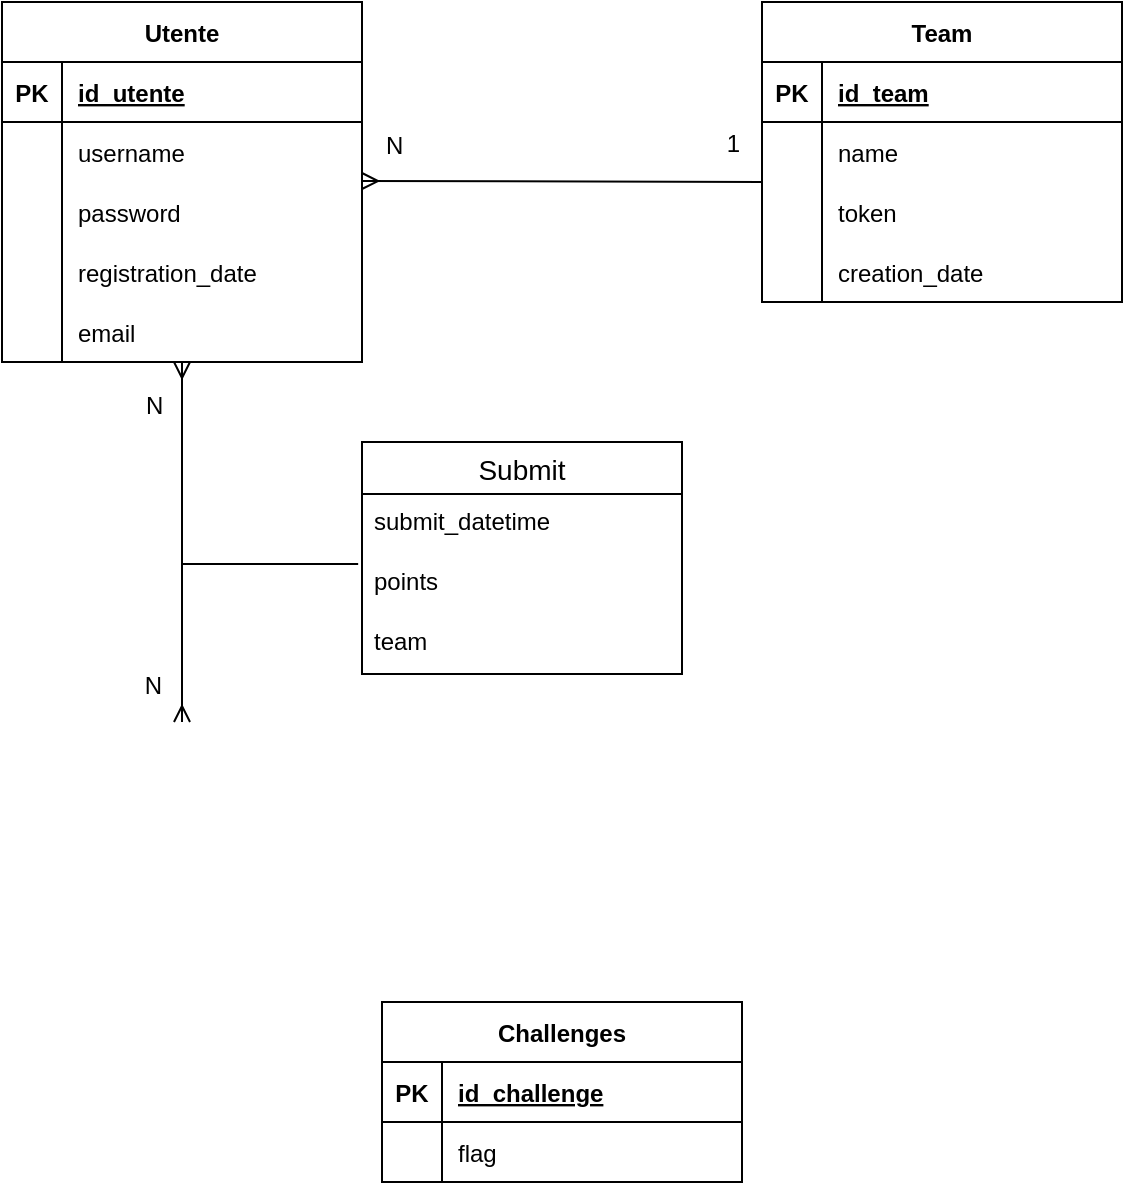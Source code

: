 <mxfile version="17.4.4" type="github">
  <diagram id="R2lEEEUBdFMjLlhIrx00" name="Page-1">
    <mxGraphModel dx="1422" dy="755" grid="1" gridSize="10" guides="1" tooltips="1" connect="1" arrows="1" fold="1" page="1" pageScale="1" pageWidth="850" pageHeight="1100" math="0" shadow="0" extFonts="Permanent Marker^https://fonts.googleapis.com/css?family=Permanent+Marker">
      <root>
        <mxCell id="0" />
        <mxCell id="1" parent="0" />
        <mxCell id="yDrpG6ZXYBAdKT8HltvP-22" value="" style="shape=partialRectangle;collapsible=0;dropTarget=0;pointerEvents=0;fillColor=none;points=[[0,0.5],[1,0.5]];portConstraint=eastwest;top=0;left=0;right=0;bottom=0;container=0;" parent="1" vertex="1">
          <mxGeometry x="100" y="230" width="170" height="30" as="geometry" />
        </mxCell>
        <mxCell id="yDrpG6ZXYBAdKT8HltvP-65" value="" style="group" parent="1" vertex="1" connectable="0">
          <mxGeometry x="80" y="80" width="180" height="180" as="geometry" />
        </mxCell>
        <mxCell id="C-vyLk0tnHw3VtMMgP7b-23" value="Utente" style="shape=table;startSize=30;container=1;collapsible=1;childLayout=tableLayout;fixedRows=1;rowLines=0;fontStyle=1;align=center;resizeLast=1;" parent="yDrpG6ZXYBAdKT8HltvP-65" vertex="1">
          <mxGeometry width="180" height="180" as="geometry" />
        </mxCell>
        <mxCell id="C-vyLk0tnHw3VtMMgP7b-24" value="" style="shape=partialRectangle;collapsible=0;dropTarget=0;pointerEvents=0;fillColor=none;points=[[0,0.5],[1,0.5]];portConstraint=eastwest;top=0;left=0;right=0;bottom=1;" parent="C-vyLk0tnHw3VtMMgP7b-23" vertex="1">
          <mxGeometry y="30" width="180" height="30" as="geometry" />
        </mxCell>
        <mxCell id="C-vyLk0tnHw3VtMMgP7b-25" value="PK" style="shape=partialRectangle;overflow=hidden;connectable=0;fillColor=none;top=0;left=0;bottom=0;right=0;fontStyle=1;" parent="C-vyLk0tnHw3VtMMgP7b-24" vertex="1">
          <mxGeometry width="30" height="30" as="geometry">
            <mxRectangle width="30" height="30" as="alternateBounds" />
          </mxGeometry>
        </mxCell>
        <mxCell id="C-vyLk0tnHw3VtMMgP7b-26" value="id_utente" style="shape=partialRectangle;overflow=hidden;connectable=0;fillColor=none;top=0;left=0;bottom=0;right=0;align=left;spacingLeft=6;fontStyle=5;" parent="C-vyLk0tnHw3VtMMgP7b-24" vertex="1">
          <mxGeometry x="30" width="150" height="30" as="geometry">
            <mxRectangle width="150" height="30" as="alternateBounds" />
          </mxGeometry>
        </mxCell>
        <mxCell id="C-vyLk0tnHw3VtMMgP7b-27" value="" style="shape=partialRectangle;collapsible=0;dropTarget=0;pointerEvents=0;fillColor=none;points=[[0,0.5],[1,0.5]];portConstraint=eastwest;top=0;left=0;right=0;bottom=0;" parent="C-vyLk0tnHw3VtMMgP7b-23" vertex="1">
          <mxGeometry y="60" width="180" height="30" as="geometry" />
        </mxCell>
        <mxCell id="C-vyLk0tnHw3VtMMgP7b-28" value="" style="shape=partialRectangle;overflow=hidden;connectable=0;fillColor=none;top=0;left=0;bottom=0;right=1;" parent="C-vyLk0tnHw3VtMMgP7b-27" vertex="1">
          <mxGeometry width="30" height="30" as="geometry">
            <mxRectangle width="30" height="30" as="alternateBounds" />
          </mxGeometry>
        </mxCell>
        <mxCell id="C-vyLk0tnHw3VtMMgP7b-29" value="username" style="shape=partialRectangle;overflow=hidden;connectable=0;fillColor=none;top=0;left=0;bottom=0;right=0;align=left;spacingLeft=6;" parent="C-vyLk0tnHw3VtMMgP7b-27" vertex="1">
          <mxGeometry x="30" width="150" height="30" as="geometry">
            <mxRectangle width="150" height="30" as="alternateBounds" />
          </mxGeometry>
        </mxCell>
        <mxCell id="yDrpG6ZXYBAdKT8HltvP-60" value="" style="group" parent="yDrpG6ZXYBAdKT8HltvP-65" vertex="1" connectable="0">
          <mxGeometry y="150" width="180" height="30" as="geometry" />
        </mxCell>
        <mxCell id="yDrpG6ZXYBAdKT8HltvP-23" value="" style="shape=partialRectangle;overflow=hidden;connectable=0;fillColor=none;top=0;left=0;bottom=0;right=1;" parent="yDrpG6ZXYBAdKT8HltvP-60" vertex="1">
          <mxGeometry width="30" height="30" as="geometry">
            <mxRectangle width="30" height="30" as="alternateBounds" />
          </mxGeometry>
        </mxCell>
        <mxCell id="yDrpG6ZXYBAdKT8HltvP-24" value="email" style="shape=partialRectangle;overflow=hidden;connectable=0;fillColor=none;top=0;left=0;bottom=0;right=0;align=left;spacingLeft=6;" parent="yDrpG6ZXYBAdKT8HltvP-60" vertex="1">
          <mxGeometry x="30" width="150" height="30" as="geometry">
            <mxRectangle width="220" height="30" as="alternateBounds" />
          </mxGeometry>
        </mxCell>
        <mxCell id="yDrpG6ZXYBAdKT8HltvP-62" value="" style="group" parent="yDrpG6ZXYBAdKT8HltvP-65" vertex="1" connectable="0">
          <mxGeometry y="120" width="180" height="30" as="geometry" />
        </mxCell>
        <mxCell id="yDrpG6ZXYBAdKT8HltvP-19" value="" style="shape=partialRectangle;collapsible=0;dropTarget=0;pointerEvents=0;fillColor=none;points=[[0,0.5],[1,0.5]];portConstraint=eastwest;top=0;left=0;right=0;bottom=0;container=0;" parent="yDrpG6ZXYBAdKT8HltvP-62" vertex="1">
          <mxGeometry width="180" height="30" as="geometry" />
        </mxCell>
        <mxCell id="yDrpG6ZXYBAdKT8HltvP-20" value="" style="shape=partialRectangle;overflow=hidden;connectable=0;fillColor=none;top=0;left=0;bottom=0;right=1;" parent="yDrpG6ZXYBAdKT8HltvP-62" vertex="1">
          <mxGeometry width="30" height="30" as="geometry">
            <mxRectangle width="30" height="30" as="alternateBounds" />
          </mxGeometry>
        </mxCell>
        <mxCell id="yDrpG6ZXYBAdKT8HltvP-21" value="registration_date" style="shape=partialRectangle;overflow=hidden;connectable=0;fillColor=none;top=0;left=0;bottom=0;right=0;align=left;spacingLeft=6;" parent="yDrpG6ZXYBAdKT8HltvP-62" vertex="1">
          <mxGeometry x="30" width="150" height="30" as="geometry">
            <mxRectangle width="220" height="30" as="alternateBounds" />
          </mxGeometry>
        </mxCell>
        <mxCell id="yDrpG6ZXYBAdKT8HltvP-63" value="" style="group" parent="yDrpG6ZXYBAdKT8HltvP-65" vertex="1" connectable="0">
          <mxGeometry y="90" width="180" height="30" as="geometry" />
        </mxCell>
        <mxCell id="yDrpG6ZXYBAdKT8HltvP-16" value="" style="shape=partialRectangle;collapsible=0;dropTarget=0;pointerEvents=0;fillColor=none;points=[[0,0.5],[1,0.5]];portConstraint=eastwest;top=0;left=0;right=0;bottom=0;container=0;" parent="yDrpG6ZXYBAdKT8HltvP-63" vertex="1">
          <mxGeometry width="180" height="30" as="geometry" />
        </mxCell>
        <mxCell id="yDrpG6ZXYBAdKT8HltvP-17" value="" style="shape=partialRectangle;overflow=hidden;connectable=0;fillColor=none;top=0;left=0;bottom=0;right=1;" parent="yDrpG6ZXYBAdKT8HltvP-63" vertex="1">
          <mxGeometry width="30" height="30" as="geometry">
            <mxRectangle width="30" height="30" as="alternateBounds" />
          </mxGeometry>
        </mxCell>
        <mxCell id="yDrpG6ZXYBAdKT8HltvP-18" value="password" style="shape=partialRectangle;overflow=hidden;connectable=0;fillColor=none;top=0;left=0;bottom=0;right=0;align=left;spacingLeft=6;" parent="yDrpG6ZXYBAdKT8HltvP-63" vertex="1">
          <mxGeometry x="30" width="150" height="30" as="geometry">
            <mxRectangle width="220" height="30" as="alternateBounds" />
          </mxGeometry>
        </mxCell>
        <mxCell id="yDrpG6ZXYBAdKT8HltvP-85" value="" style="group" parent="1" vertex="1" connectable="0">
          <mxGeometry x="460" y="80" width="180" height="150" as="geometry" />
        </mxCell>
        <mxCell id="yDrpG6ZXYBAdKT8HltvP-67" value="Team" style="shape=table;startSize=30;container=1;collapsible=1;childLayout=tableLayout;fixedRows=1;rowLines=0;fontStyle=1;align=center;resizeLast=1;" parent="yDrpG6ZXYBAdKT8HltvP-85" vertex="1">
          <mxGeometry width="180" height="150" as="geometry" />
        </mxCell>
        <mxCell id="yDrpG6ZXYBAdKT8HltvP-68" value="" style="shape=partialRectangle;collapsible=0;dropTarget=0;pointerEvents=0;fillColor=none;points=[[0,0.5],[1,0.5]];portConstraint=eastwest;top=0;left=0;right=0;bottom=1;" parent="yDrpG6ZXYBAdKT8HltvP-67" vertex="1">
          <mxGeometry y="30" width="180" height="30" as="geometry" />
        </mxCell>
        <mxCell id="yDrpG6ZXYBAdKT8HltvP-69" value="PK" style="shape=partialRectangle;overflow=hidden;connectable=0;fillColor=none;top=0;left=0;bottom=0;right=0;fontStyle=1;" parent="yDrpG6ZXYBAdKT8HltvP-68" vertex="1">
          <mxGeometry width="30" height="30" as="geometry">
            <mxRectangle width="30" height="30" as="alternateBounds" />
          </mxGeometry>
        </mxCell>
        <mxCell id="yDrpG6ZXYBAdKT8HltvP-70" value="id_team" style="shape=partialRectangle;overflow=hidden;connectable=0;fillColor=none;top=0;left=0;bottom=0;right=0;align=left;spacingLeft=6;fontStyle=5;" parent="yDrpG6ZXYBAdKT8HltvP-68" vertex="1">
          <mxGeometry x="30" width="150" height="30" as="geometry">
            <mxRectangle width="150" height="30" as="alternateBounds" />
          </mxGeometry>
        </mxCell>
        <mxCell id="yDrpG6ZXYBAdKT8HltvP-71" value="" style="shape=partialRectangle;collapsible=0;dropTarget=0;pointerEvents=0;fillColor=none;points=[[0,0.5],[1,0.5]];portConstraint=eastwest;top=0;left=0;right=0;bottom=0;" parent="yDrpG6ZXYBAdKT8HltvP-67" vertex="1">
          <mxGeometry y="60" width="180" height="30" as="geometry" />
        </mxCell>
        <mxCell id="yDrpG6ZXYBAdKT8HltvP-72" value="" style="shape=partialRectangle;overflow=hidden;connectable=0;fillColor=none;top=0;left=0;bottom=0;right=1;" parent="yDrpG6ZXYBAdKT8HltvP-71" vertex="1">
          <mxGeometry width="30" height="30" as="geometry">
            <mxRectangle width="30" height="30" as="alternateBounds" />
          </mxGeometry>
        </mxCell>
        <mxCell id="yDrpG6ZXYBAdKT8HltvP-73" value="name" style="shape=partialRectangle;overflow=hidden;connectable=0;fillColor=none;top=0;left=0;bottom=0;right=0;align=left;spacingLeft=6;" parent="yDrpG6ZXYBAdKT8HltvP-71" vertex="1">
          <mxGeometry x="30" width="150" height="30" as="geometry">
            <mxRectangle width="150" height="30" as="alternateBounds" />
          </mxGeometry>
        </mxCell>
        <mxCell id="yDrpG6ZXYBAdKT8HltvP-77" value="" style="group" parent="yDrpG6ZXYBAdKT8HltvP-85" vertex="1" connectable="0">
          <mxGeometry y="120" width="180" height="30" as="geometry" />
        </mxCell>
        <mxCell id="yDrpG6ZXYBAdKT8HltvP-78" value="" style="shape=partialRectangle;collapsible=0;dropTarget=0;pointerEvents=0;fillColor=none;points=[[0,0.5],[1,0.5]];portConstraint=eastwest;top=0;left=0;right=0;bottom=0;container=0;" parent="yDrpG6ZXYBAdKT8HltvP-77" vertex="1">
          <mxGeometry width="180" height="30" as="geometry" />
        </mxCell>
        <mxCell id="yDrpG6ZXYBAdKT8HltvP-79" value="" style="shape=partialRectangle;overflow=hidden;connectable=0;fillColor=none;top=0;left=0;bottom=0;right=1;" parent="yDrpG6ZXYBAdKT8HltvP-77" vertex="1">
          <mxGeometry width="30" height="30" as="geometry">
            <mxRectangle width="30" height="30" as="alternateBounds" />
          </mxGeometry>
        </mxCell>
        <mxCell id="yDrpG6ZXYBAdKT8HltvP-80" value="creation_date" style="shape=partialRectangle;overflow=hidden;connectable=0;fillColor=none;top=0;left=0;bottom=0;right=0;align=left;spacingLeft=6;" parent="yDrpG6ZXYBAdKT8HltvP-77" vertex="1">
          <mxGeometry x="30" width="150" height="30" as="geometry">
            <mxRectangle width="220" height="30" as="alternateBounds" />
          </mxGeometry>
        </mxCell>
        <mxCell id="yDrpG6ZXYBAdKT8HltvP-81" value="" style="group" parent="yDrpG6ZXYBAdKT8HltvP-85" vertex="1" connectable="0">
          <mxGeometry y="90" width="180" height="30" as="geometry" />
        </mxCell>
        <mxCell id="yDrpG6ZXYBAdKT8HltvP-82" value="" style="shape=partialRectangle;collapsible=0;dropTarget=0;pointerEvents=0;fillColor=none;points=[[0,0.5],[1,0.5]];portConstraint=eastwest;top=0;left=0;right=0;bottom=0;container=0;" parent="yDrpG6ZXYBAdKT8HltvP-81" vertex="1">
          <mxGeometry width="180" height="30" as="geometry" />
        </mxCell>
        <mxCell id="yDrpG6ZXYBAdKT8HltvP-83" value="" style="shape=partialRectangle;overflow=hidden;connectable=0;fillColor=none;top=0;left=0;bottom=0;right=1;" parent="yDrpG6ZXYBAdKT8HltvP-81" vertex="1">
          <mxGeometry width="30" height="30" as="geometry">
            <mxRectangle width="30" height="30" as="alternateBounds" />
          </mxGeometry>
        </mxCell>
        <mxCell id="yDrpG6ZXYBAdKT8HltvP-84" value="token" style="shape=partialRectangle;overflow=hidden;connectable=0;fillColor=none;top=0;left=0;bottom=0;right=0;align=left;spacingLeft=6;" parent="yDrpG6ZXYBAdKT8HltvP-81" vertex="1">
          <mxGeometry x="30" width="150" height="30" as="geometry">
            <mxRectangle width="220" height="30" as="alternateBounds" />
          </mxGeometry>
        </mxCell>
        <mxCell id="yDrpG6ZXYBAdKT8HltvP-87" value="Challenges" style="shape=table;startSize=30;container=1;collapsible=1;childLayout=tableLayout;fixedRows=1;rowLines=0;fontStyle=1;align=center;resizeLast=1;" parent="1" vertex="1">
          <mxGeometry x="270" y="580" width="180" height="90" as="geometry" />
        </mxCell>
        <mxCell id="yDrpG6ZXYBAdKT8HltvP-88" value="" style="shape=partialRectangle;collapsible=0;dropTarget=0;pointerEvents=0;fillColor=none;points=[[0,0.5],[1,0.5]];portConstraint=eastwest;top=0;left=0;right=0;bottom=1;" parent="yDrpG6ZXYBAdKT8HltvP-87" vertex="1">
          <mxGeometry y="30" width="180" height="30" as="geometry" />
        </mxCell>
        <mxCell id="yDrpG6ZXYBAdKT8HltvP-89" value="PK" style="shape=partialRectangle;overflow=hidden;connectable=0;fillColor=none;top=0;left=0;bottom=0;right=0;fontStyle=1;" parent="yDrpG6ZXYBAdKT8HltvP-88" vertex="1">
          <mxGeometry width="30" height="30" as="geometry">
            <mxRectangle width="30" height="30" as="alternateBounds" />
          </mxGeometry>
        </mxCell>
        <mxCell id="yDrpG6ZXYBAdKT8HltvP-90" value="id_challenge" style="shape=partialRectangle;overflow=hidden;connectable=0;fillColor=none;top=0;left=0;bottom=0;right=0;align=left;spacingLeft=6;fontStyle=5;" parent="yDrpG6ZXYBAdKT8HltvP-88" vertex="1">
          <mxGeometry x="30" width="150" height="30" as="geometry">
            <mxRectangle width="150" height="30" as="alternateBounds" />
          </mxGeometry>
        </mxCell>
        <mxCell id="yDrpG6ZXYBAdKT8HltvP-91" value="" style="shape=partialRectangle;collapsible=0;dropTarget=0;pointerEvents=0;fillColor=none;points=[[0,0.5],[1,0.5]];portConstraint=eastwest;top=0;left=0;right=0;bottom=0;" parent="yDrpG6ZXYBAdKT8HltvP-87" vertex="1">
          <mxGeometry y="60" width="180" height="30" as="geometry" />
        </mxCell>
        <mxCell id="yDrpG6ZXYBAdKT8HltvP-92" value="" style="shape=partialRectangle;overflow=hidden;connectable=0;fillColor=none;top=0;left=0;bottom=0;right=1;" parent="yDrpG6ZXYBAdKT8HltvP-91" vertex="1">
          <mxGeometry width="30" height="30" as="geometry">
            <mxRectangle width="30" height="30" as="alternateBounds" />
          </mxGeometry>
        </mxCell>
        <mxCell id="yDrpG6ZXYBAdKT8HltvP-93" value="flag" style="shape=partialRectangle;overflow=hidden;connectable=0;fillColor=none;top=0;left=0;bottom=0;right=0;align=left;spacingLeft=6;" parent="yDrpG6ZXYBAdKT8HltvP-91" vertex="1">
          <mxGeometry x="30" width="150" height="30" as="geometry">
            <mxRectangle width="150" height="30" as="alternateBounds" />
          </mxGeometry>
        </mxCell>
        <mxCell id="yDrpG6ZXYBAdKT8HltvP-115" value="" style="endArrow=none;html=1;rounded=0;startArrow=ERmany;startFill=0;" parent="1" edge="1">
          <mxGeometry relative="1" as="geometry">
            <mxPoint x="260" y="169.5" as="sourcePoint" />
            <mxPoint x="460" y="170" as="targetPoint" />
          </mxGeometry>
        </mxCell>
        <mxCell id="yDrpG6ZXYBAdKT8HltvP-116" value="&lt;div&gt;N&lt;/div&gt;" style="resizable=0;html=1;align=left;verticalAlign=bottom;" parent="yDrpG6ZXYBAdKT8HltvP-115" connectable="0" vertex="1">
          <mxGeometry x="-1" relative="1" as="geometry">
            <mxPoint x="10" y="-9" as="offset" />
          </mxGeometry>
        </mxCell>
        <mxCell id="yDrpG6ZXYBAdKT8HltvP-117" value="1" style="resizable=0;html=1;align=right;verticalAlign=bottom;" parent="yDrpG6ZXYBAdKT8HltvP-115" connectable="0" vertex="1">
          <mxGeometry x="1" relative="1" as="geometry">
            <mxPoint x="-10" y="-10" as="offset" />
          </mxGeometry>
        </mxCell>
        <mxCell id="yDrpG6ZXYBAdKT8HltvP-118" value="" style="endArrow=ERmany;html=1;rounded=0;startArrow=ERmany;startFill=0;exitX=0.5;exitY=1;exitDx=0;exitDy=0;endFill=0;" parent="1" source="C-vyLk0tnHw3VtMMgP7b-23" edge="1">
          <mxGeometry relative="1" as="geometry">
            <mxPoint x="120" y="390" as="sourcePoint" />
            <mxPoint x="170" y="440" as="targetPoint" />
          </mxGeometry>
        </mxCell>
        <mxCell id="yDrpG6ZXYBAdKT8HltvP-119" value="&lt;div&gt;N&lt;/div&gt;" style="resizable=0;html=1;align=left;verticalAlign=bottom;" parent="yDrpG6ZXYBAdKT8HltvP-118" connectable="0" vertex="1">
          <mxGeometry x="-1" relative="1" as="geometry">
            <mxPoint x="-20" y="30" as="offset" />
          </mxGeometry>
        </mxCell>
        <mxCell id="yDrpG6ZXYBAdKT8HltvP-120" value="&lt;div&gt;N&lt;/div&gt;" style="resizable=0;html=1;align=right;verticalAlign=bottom;" parent="yDrpG6ZXYBAdKT8HltvP-118" connectable="0" vertex="1">
          <mxGeometry x="1" relative="1" as="geometry">
            <mxPoint x="-10" y="-10" as="offset" />
          </mxGeometry>
        </mxCell>
        <mxCell id="yDrpG6ZXYBAdKT8HltvP-121" value="" style="endArrow=none;html=1;rounded=0;entryX=-0.012;entryY=0.167;entryDx=0;entryDy=0;entryPerimeter=0;" parent="1" target="yDrpG6ZXYBAdKT8HltvP-124" edge="1">
          <mxGeometry relative="1" as="geometry">
            <mxPoint x="170" y="361" as="sourcePoint" />
            <mxPoint x="250" y="360" as="targetPoint" />
          </mxGeometry>
        </mxCell>
        <mxCell id="yDrpG6ZXYBAdKT8HltvP-122" value="Submit" style="swimlane;fontStyle=0;childLayout=stackLayout;horizontal=1;startSize=26;horizontalStack=0;resizeParent=1;resizeParentMax=0;resizeLast=0;collapsible=1;marginBottom=0;align=center;fontSize=14;" parent="1" vertex="1">
          <mxGeometry x="260" y="300" width="160" height="116" as="geometry" />
        </mxCell>
        <mxCell id="yDrpG6ZXYBAdKT8HltvP-123" value="submit_datetime" style="text;strokeColor=none;fillColor=none;spacingLeft=4;spacingRight=4;overflow=hidden;rotatable=0;points=[[0,0.5],[1,0.5]];portConstraint=eastwest;fontSize=12;" parent="yDrpG6ZXYBAdKT8HltvP-122" vertex="1">
          <mxGeometry y="26" width="160" height="30" as="geometry" />
        </mxCell>
        <mxCell id="yDrpG6ZXYBAdKT8HltvP-124" value="points" style="text;strokeColor=none;fillColor=none;spacingLeft=4;spacingRight=4;overflow=hidden;rotatable=0;points=[[0,0.5],[1,0.5]];portConstraint=eastwest;fontSize=12;" parent="yDrpG6ZXYBAdKT8HltvP-122" vertex="1">
          <mxGeometry y="56" width="160" height="30" as="geometry" />
        </mxCell>
        <mxCell id="yDrpG6ZXYBAdKT8HltvP-125" value="team" style="text;strokeColor=none;fillColor=none;spacingLeft=4;spacingRight=4;overflow=hidden;rotatable=0;points=[[0,0.5],[1,0.5]];portConstraint=eastwest;fontSize=12;" parent="yDrpG6ZXYBAdKT8HltvP-122" vertex="1">
          <mxGeometry y="86" width="160" height="30" as="geometry" />
        </mxCell>
      </root>
    </mxGraphModel>
  </diagram>
</mxfile>
